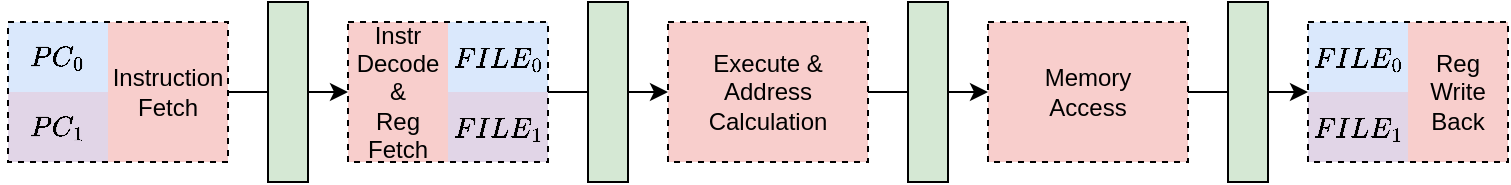 <mxfile version="20.3.0" type="device"><diagram id="xMPcDseldBauAUglSUxG" name="Page-1"><mxGraphModel dx="838" dy="775" grid="1" gridSize="10" guides="1" tooltips="1" connect="1" arrows="1" fold="1" page="1" pageScale="1" pageWidth="827" pageHeight="1169" math="1" shadow="0"><root><mxCell id="0"/><mxCell id="1" parent="0"/><mxCell id="Jp0UGxQsqRHoUwXF5wI4-23" value="Instr&lt;br&gt;Decode&lt;br&gt;&amp;amp;&lt;br&gt;Reg Fetch" style="rounded=0;whiteSpace=wrap;html=1;dashed=1;strokeColor=none;fillColor=#F8CECC;" vertex="1" parent="1"><mxGeometry x="180" y="60" width="50" height="70" as="geometry"/></mxCell><mxCell id="Jp0UGxQsqRHoUwXF5wI4-26" value="$$FILE_0$$" style="rounded=0;whiteSpace=wrap;html=1;dashed=1;fillColor=#dae8fc;strokeColor=none;" vertex="1" parent="1"><mxGeometry x="230" y="60" width="50" height="35" as="geometry"/></mxCell><mxCell id="Jp0UGxQsqRHoUwXF5wI4-27" value="$$FILE_1$$" style="rounded=0;whiteSpace=wrap;html=1;dashed=1;fillColor=#e1d5e7;strokeColor=none;" vertex="1" parent="1"><mxGeometry x="230" y="95" width="50" height="35" as="geometry"/></mxCell><mxCell id="Jp0UGxQsqRHoUwXF5wI4-5" value="" style="rounded=0;whiteSpace=wrap;html=1;dashed=1;fillColor=none;strokeColor=default;" vertex="1" parent="1"><mxGeometry x="180" y="60" width="100" height="70" as="geometry"/></mxCell><mxCell id="Jp0UGxQsqRHoUwXF5wI4-6" style="edgeStyle=orthogonalEdgeStyle;rounded=0;orthogonalLoop=1;jettySize=auto;html=1;exitX=1;exitY=0.5;exitDx=0;exitDy=0;entryX=0;entryY=0.5;entryDx=0;entryDy=0;" edge="1" parent="1" source="Jp0UGxQsqRHoUwXF5wI4-5" target="Jp0UGxQsqRHoUwXF5wI4-8"><mxGeometry relative="1" as="geometry"><mxPoint x="290" y="95" as="sourcePoint"/></mxGeometry></mxCell><mxCell id="Jp0UGxQsqRHoUwXF5wI4-7" style="edgeStyle=orthogonalEdgeStyle;rounded=0;orthogonalLoop=1;jettySize=auto;html=1;exitX=1;exitY=0.5;exitDx=0;exitDy=0;entryX=0;entryY=0.5;entryDx=0;entryDy=0;" edge="1" parent="1" source="Jp0UGxQsqRHoUwXF5wI4-8" target="Jp0UGxQsqRHoUwXF5wI4-12"><mxGeometry relative="1" as="geometry"/></mxCell><mxCell id="Jp0UGxQsqRHoUwXF5wI4-8" value="Execute &amp;amp; Address Calculation" style="rounded=0;whiteSpace=wrap;html=1;dashed=1;fillColor=#f8cecc;strokeColor=#000000;" vertex="1" parent="1"><mxGeometry x="340" y="60" width="100" height="70" as="geometry"/></mxCell><mxCell id="Jp0UGxQsqRHoUwXF5wI4-9" style="edgeStyle=orthogonalEdgeStyle;rounded=0;orthogonalLoop=1;jettySize=auto;html=1;exitX=1;exitY=0.5;exitDx=0;exitDy=0;entryX=0;entryY=0.5;entryDx=0;entryDy=0;" edge="1" parent="1" source="Jp0UGxQsqRHoUwXF5wI4-10" target="Jp0UGxQsqRHoUwXF5wI4-5"><mxGeometry relative="1" as="geometry"/></mxCell><mxCell id="Jp0UGxQsqRHoUwXF5wI4-10" value="Instruction Fetch" style="rounded=0;whiteSpace=wrap;html=1;dashed=1;fillColor=#f8cecc;strokeColor=none;" vertex="1" parent="1"><mxGeometry x="60" y="60" width="60" height="70" as="geometry"/></mxCell><mxCell id="Jp0UGxQsqRHoUwXF5wI4-11" style="edgeStyle=orthogonalEdgeStyle;rounded=0;orthogonalLoop=1;jettySize=auto;html=1;exitX=1;exitY=0.5;exitDx=0;exitDy=0;entryX=0;entryY=0.5;entryDx=0;entryDy=0;" edge="1" parent="1" source="Jp0UGxQsqRHoUwXF5wI4-12"><mxGeometry relative="1" as="geometry"><mxPoint x="660" y="95" as="targetPoint"/></mxGeometry></mxCell><mxCell id="Jp0UGxQsqRHoUwXF5wI4-12" value="Memory &lt;br&gt;Access" style="rounded=0;whiteSpace=wrap;html=1;dashed=1;fillColor=#f8cecc;strokeColor=#000000;" vertex="1" parent="1"><mxGeometry x="500" y="60" width="100" height="70" as="geometry"/></mxCell><mxCell id="Jp0UGxQsqRHoUwXF5wI4-13" value="" style="rounded=0;whiteSpace=wrap;html=1;fillColor=#d5e8d4;strokeColor=#000000;" vertex="1" parent="1"><mxGeometry x="620" y="50" width="20" height="90" as="geometry"/></mxCell><mxCell id="Jp0UGxQsqRHoUwXF5wI4-15" value="" style="rounded=0;whiteSpace=wrap;html=1;fillColor=#d5e8d4;strokeColor=#000000;" vertex="1" parent="1"><mxGeometry x="140" y="50" width="20" height="90" as="geometry"/></mxCell><mxCell id="Jp0UGxQsqRHoUwXF5wI4-16" value="" style="rounded=0;whiteSpace=wrap;html=1;fillColor=#d5e8d4;strokeColor=#000000;" vertex="1" parent="1"><mxGeometry x="300" y="50" width="20" height="90" as="geometry"/></mxCell><mxCell id="Jp0UGxQsqRHoUwXF5wI4-17" value="" style="rounded=0;whiteSpace=wrap;html=1;fillColor=#d5e8d4;strokeColor=#000000;" vertex="1" parent="1"><mxGeometry x="460" y="50" width="20" height="90" as="geometry"/></mxCell><mxCell id="Jp0UGxQsqRHoUwXF5wI4-19" value="$$PC_0$$" style="rounded=0;whiteSpace=wrap;html=1;dashed=1;fillColor=#dae8fc;strokeColor=none;" vertex="1" parent="1"><mxGeometry x="10" y="60" width="50" height="35" as="geometry"/></mxCell><mxCell id="Jp0UGxQsqRHoUwXF5wI4-20" value="$$PC_1$$" style="rounded=0;whiteSpace=wrap;html=1;dashed=1;fillColor=#e1d5e7;strokeColor=none;" vertex="1" parent="1"><mxGeometry x="10" y="95" width="50" height="35" as="geometry"/></mxCell><mxCell id="Jp0UGxQsqRHoUwXF5wI4-21" value="" style="rounded=0;whiteSpace=wrap;html=1;dashed=1;fillColor=none;strokeColor=default;" vertex="1" parent="1"><mxGeometry x="10" y="60" width="110" height="70" as="geometry"/></mxCell><mxCell id="Jp0UGxQsqRHoUwXF5wI4-28" value="Reg&lt;br&gt;Write Back" style="rounded=0;whiteSpace=wrap;html=1;dashed=1;strokeColor=none;fillColor=#F8CECC;" vertex="1" parent="1"><mxGeometry x="710" y="60" width="50" height="70" as="geometry"/></mxCell><mxCell id="Jp0UGxQsqRHoUwXF5wI4-29" value="$$FILE_0$$" style="rounded=0;whiteSpace=wrap;html=1;dashed=1;fillColor=#dae8fc;strokeColor=none;" vertex="1" parent="1"><mxGeometry x="660" y="60" width="50" height="35" as="geometry"/></mxCell><mxCell id="Jp0UGxQsqRHoUwXF5wI4-30" value="$$FILE_1$$" style="rounded=0;whiteSpace=wrap;html=1;dashed=1;fillColor=#e1d5e7;strokeColor=none;" vertex="1" parent="1"><mxGeometry x="660" y="95" width="50" height="35" as="geometry"/></mxCell><mxCell id="Jp0UGxQsqRHoUwXF5wI4-31" value="" style="rounded=0;whiteSpace=wrap;html=1;dashed=1;fillColor=none;strokeColor=default;" vertex="1" parent="1"><mxGeometry x="660" y="60" width="100" height="70" as="geometry"/></mxCell></root></mxGraphModel></diagram></mxfile>